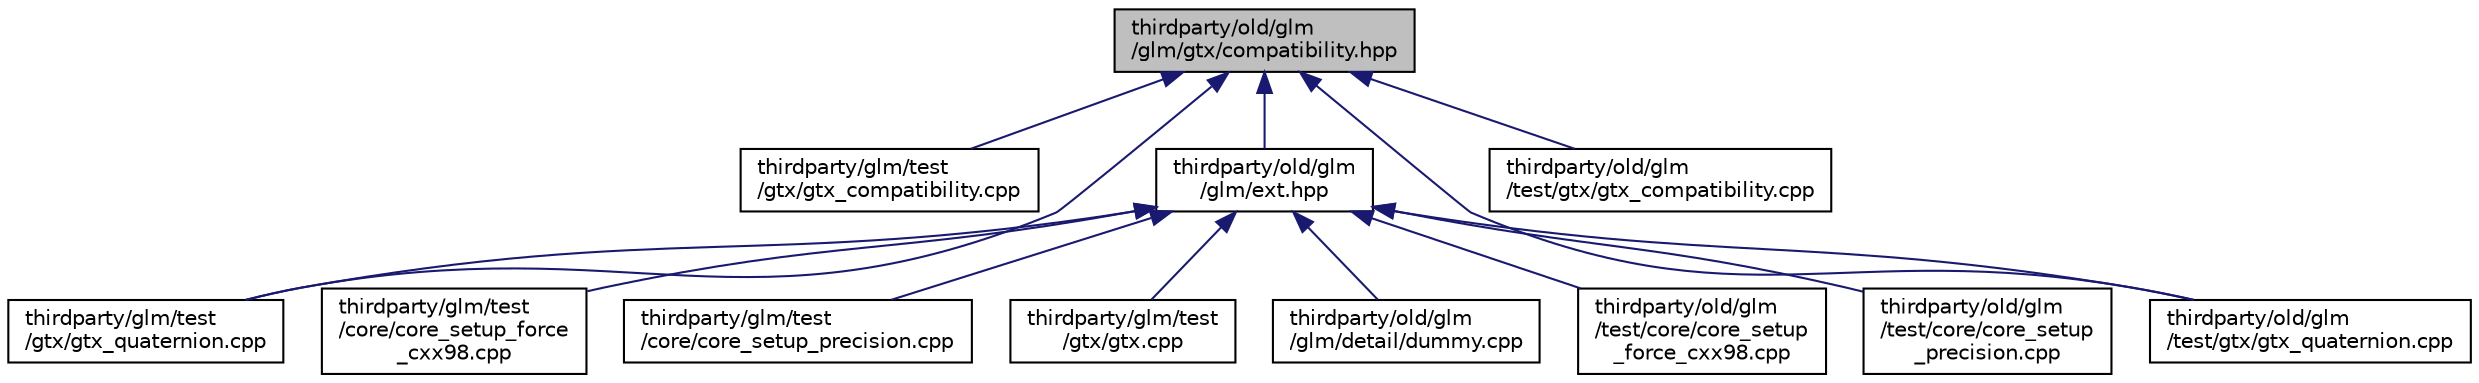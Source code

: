 digraph "thirdparty/old/glm/glm/gtx/compatibility.hpp"
{
  edge [fontname="Helvetica",fontsize="10",labelfontname="Helvetica",labelfontsize="10"];
  node [fontname="Helvetica",fontsize="10",shape=record];
  Node1 [label="thirdparty/old/glm\l/glm/gtx/compatibility.hpp",height=0.2,width=0.4,color="black", fillcolor="grey75", style="filled", fontcolor="black"];
  Node1 -> Node2 [dir="back",color="midnightblue",fontsize="10",style="solid",fontname="Helvetica"];
  Node2 [label="thirdparty/glm/test\l/gtx/gtx_compatibility.cpp",height=0.2,width=0.4,color="black", fillcolor="white", style="filled",URL="$glm_2test_2gtx_2gtx__compatibility_8cpp.html"];
  Node1 -> Node3 [dir="back",color="midnightblue",fontsize="10",style="solid",fontname="Helvetica"];
  Node3 [label="thirdparty/glm/test\l/gtx/gtx_quaternion.cpp",height=0.2,width=0.4,color="black", fillcolor="white", style="filled",URL="$glm_2test_2gtx_2gtx__quaternion_8cpp.html"];
  Node1 -> Node4 [dir="back",color="midnightblue",fontsize="10",style="solid",fontname="Helvetica"];
  Node4 [label="thirdparty/old/glm\l/glm/ext.hpp",height=0.2,width=0.4,color="black", fillcolor="white", style="filled",URL="$old_2glm_2glm_2ext_8hpp.html"];
  Node4 -> Node5 [dir="back",color="midnightblue",fontsize="10",style="solid",fontname="Helvetica"];
  Node5 [label="thirdparty/glm/test\l/core/core_setup_force\l_cxx98.cpp",height=0.2,width=0.4,color="black", fillcolor="white", style="filled",URL="$glm_2test_2core_2core__setup__force__cxx98_8cpp.html"];
  Node4 -> Node6 [dir="back",color="midnightblue",fontsize="10",style="solid",fontname="Helvetica"];
  Node6 [label="thirdparty/glm/test\l/core/core_setup_precision.cpp",height=0.2,width=0.4,color="black", fillcolor="white", style="filled",URL="$glm_2test_2core_2core__setup__precision_8cpp.html"];
  Node4 -> Node7 [dir="back",color="midnightblue",fontsize="10",style="solid",fontname="Helvetica"];
  Node7 [label="thirdparty/glm/test\l/gtx/gtx.cpp",height=0.2,width=0.4,color="black", fillcolor="white", style="filled",URL="$gtx_8cpp.html"];
  Node4 -> Node3 [dir="back",color="midnightblue",fontsize="10",style="solid",fontname="Helvetica"];
  Node4 -> Node8 [dir="back",color="midnightblue",fontsize="10",style="solid",fontname="Helvetica"];
  Node8 [label="thirdparty/old/glm\l/glm/detail/dummy.cpp",height=0.2,width=0.4,color="black", fillcolor="white", style="filled",URL="$old_2glm_2glm_2detail_2dummy_8cpp.html"];
  Node4 -> Node9 [dir="back",color="midnightblue",fontsize="10",style="solid",fontname="Helvetica"];
  Node9 [label="thirdparty/old/glm\l/test/core/core_setup\l_force_cxx98.cpp",height=0.2,width=0.4,color="black", fillcolor="white", style="filled",URL="$old_2glm_2test_2core_2core__setup__force__cxx98_8cpp.html"];
  Node4 -> Node10 [dir="back",color="midnightblue",fontsize="10",style="solid",fontname="Helvetica"];
  Node10 [label="thirdparty/old/glm\l/test/core/core_setup\l_precision.cpp",height=0.2,width=0.4,color="black", fillcolor="white", style="filled",URL="$old_2glm_2test_2core_2core__setup__precision_8cpp.html"];
  Node4 -> Node11 [dir="back",color="midnightblue",fontsize="10",style="solid",fontname="Helvetica"];
  Node11 [label="thirdparty/old/glm\l/test/gtx/gtx_quaternion.cpp",height=0.2,width=0.4,color="black", fillcolor="white", style="filled",URL="$old_2glm_2test_2gtx_2gtx__quaternion_8cpp.html"];
  Node1 -> Node12 [dir="back",color="midnightblue",fontsize="10",style="solid",fontname="Helvetica"];
  Node12 [label="thirdparty/old/glm\l/test/gtx/gtx_compatibility.cpp",height=0.2,width=0.4,color="black", fillcolor="white", style="filled",URL="$old_2glm_2test_2gtx_2gtx__compatibility_8cpp.html"];
  Node1 -> Node11 [dir="back",color="midnightblue",fontsize="10",style="solid",fontname="Helvetica"];
}
